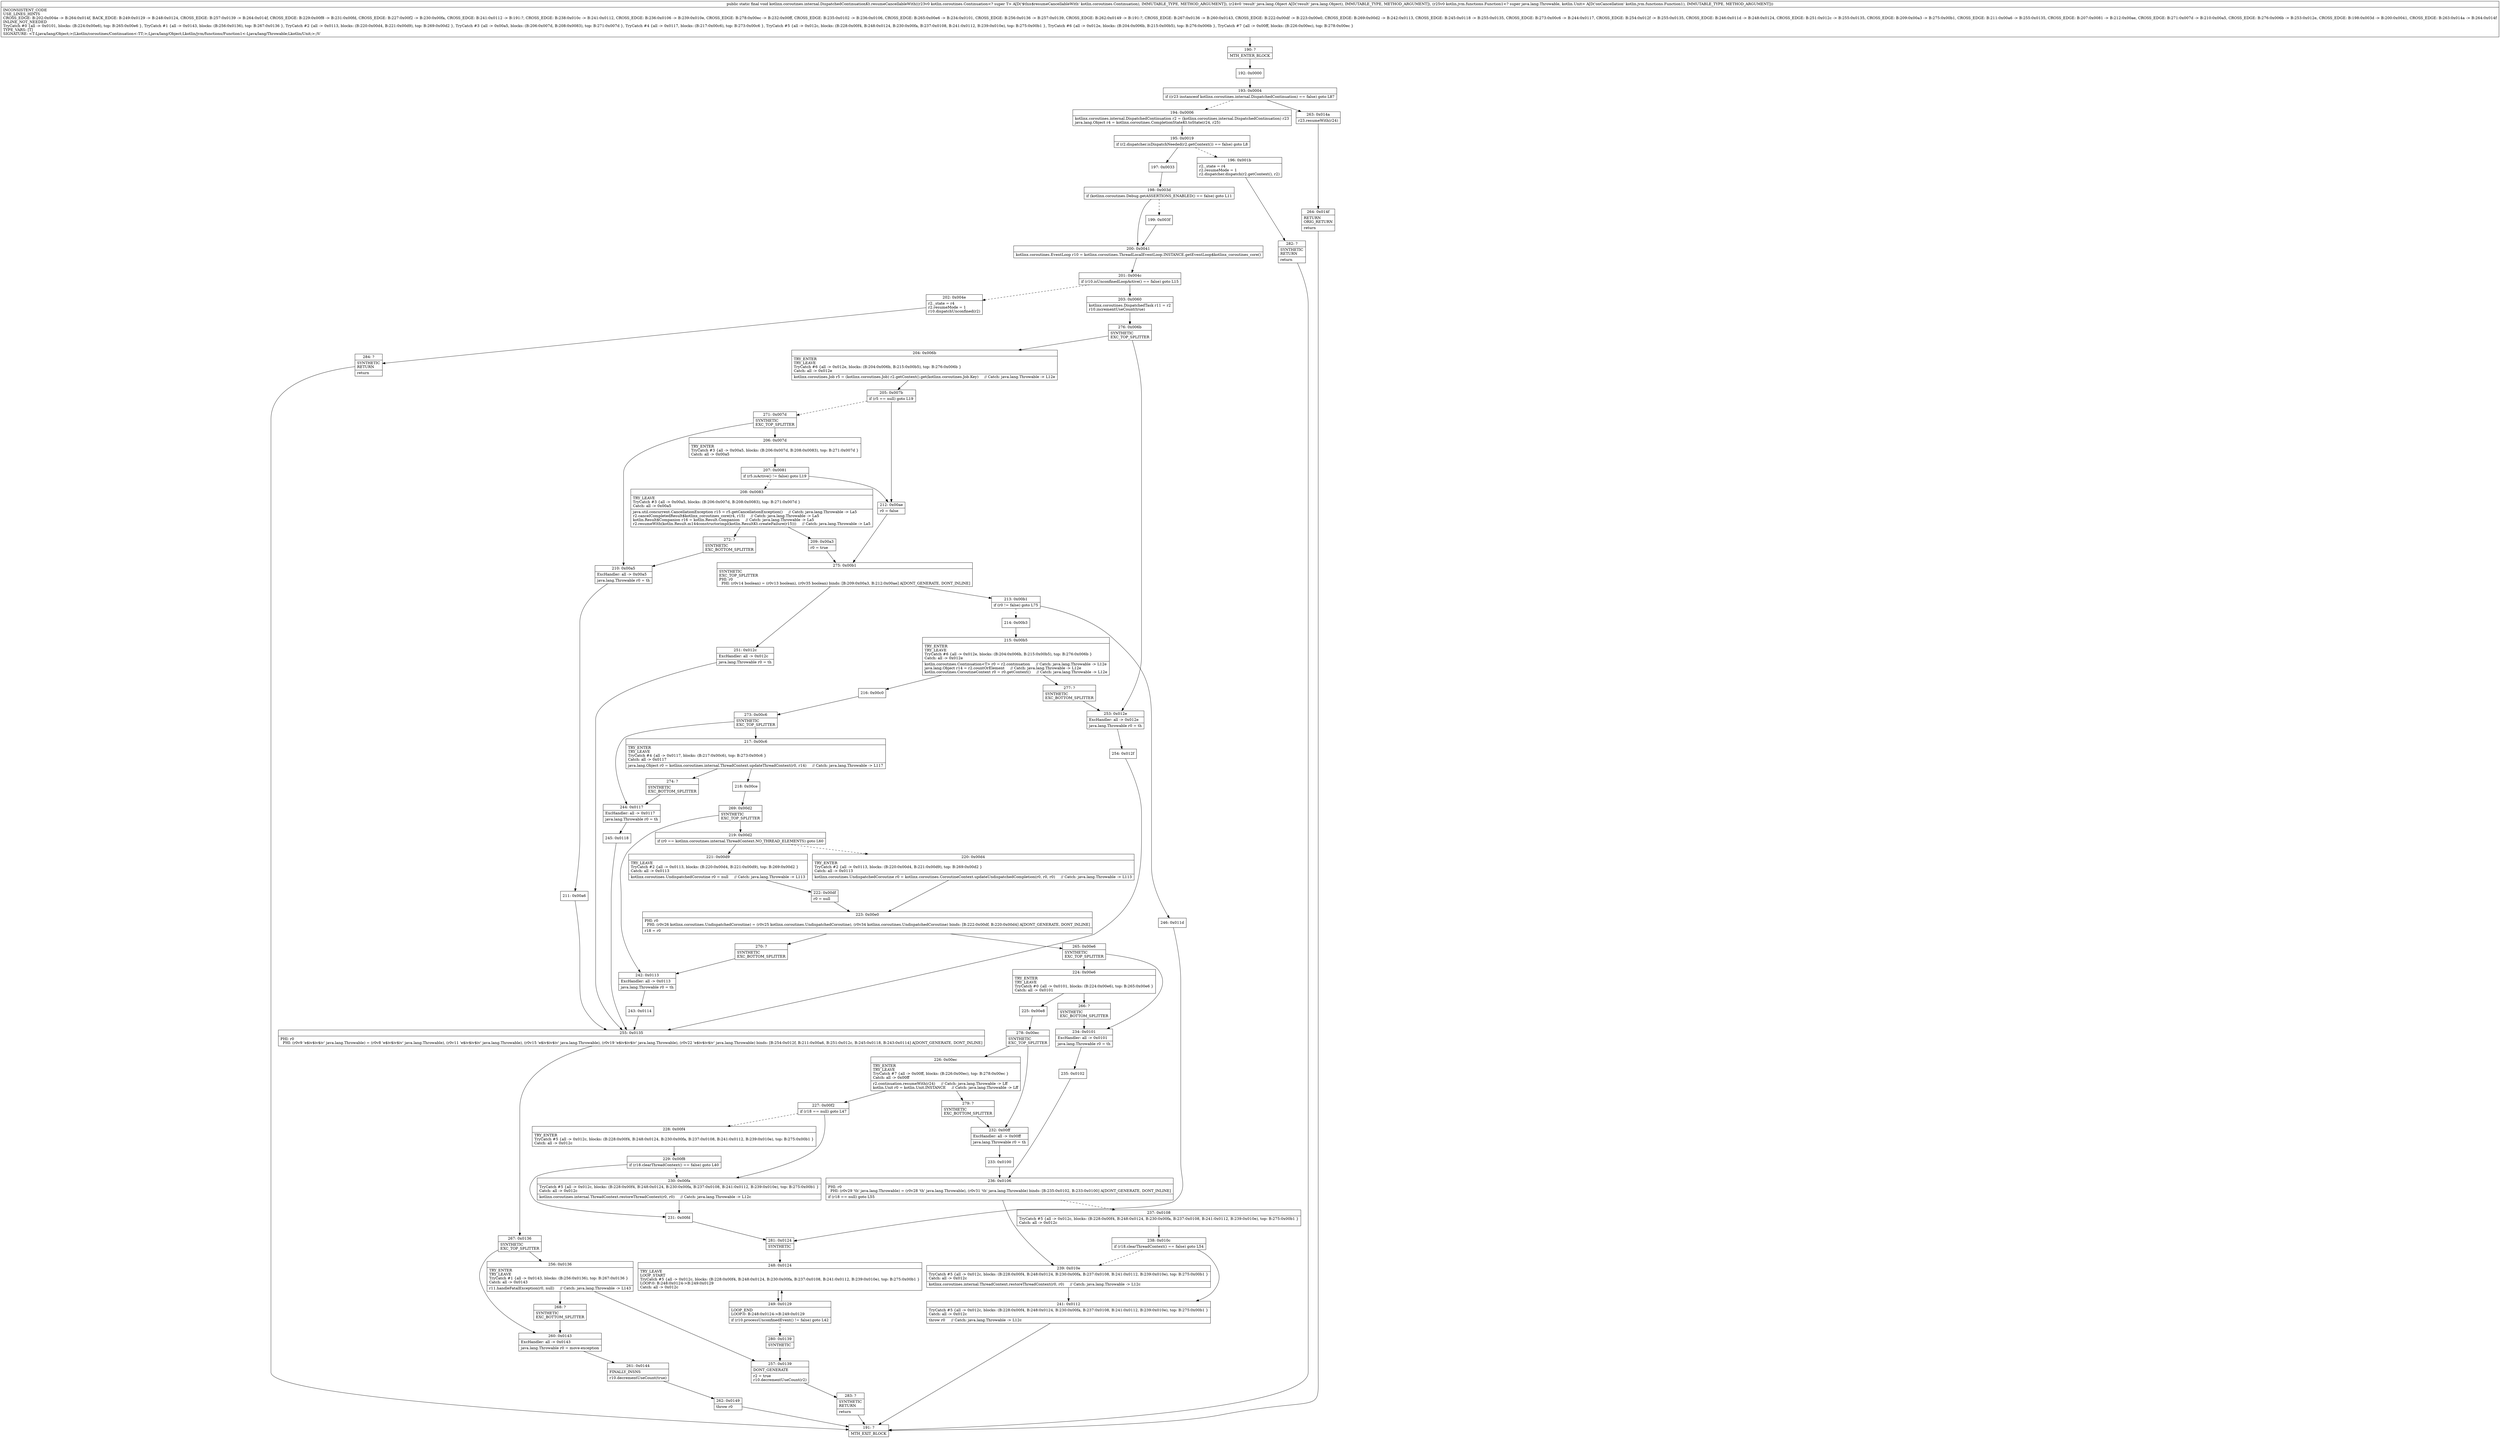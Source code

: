 digraph "CFG forkotlinx.coroutines.internal.DispatchedContinuationKt.resumeCancellableWith(Lkotlin\/coroutines\/Continuation;Ljava\/lang\/Object;Lkotlin\/jvm\/functions\/Function1;)V" {
Node_190 [shape=record,label="{190\:\ ?|MTH_ENTER_BLOCK\l}"];
Node_192 [shape=record,label="{192\:\ 0x0000}"];
Node_193 [shape=record,label="{193\:\ 0x0004|if ((r23 instanceof kotlinx.coroutines.internal.DispatchedContinuation) == false) goto L87\l}"];
Node_194 [shape=record,label="{194\:\ 0x0006|kotlinx.coroutines.internal.DispatchedContinuation r2 = (kotlinx.coroutines.internal.DispatchedContinuation) r23\ljava.lang.Object r4 = kotlinx.coroutines.CompletionStateKt.toState(r24, r25)\l}"];
Node_195 [shape=record,label="{195\:\ 0x0019|if (r2.dispatcher.isDispatchNeeded(r2.getContext()) == false) goto L8\l}"];
Node_196 [shape=record,label="{196\:\ 0x001b|r2._state = r4\lr2.resumeMode = 1\lr2.dispatcher.dispatch(r2.getContext(), r2)\l}"];
Node_282 [shape=record,label="{282\:\ ?|SYNTHETIC\lRETURN\l|return\l}"];
Node_191 [shape=record,label="{191\:\ ?|MTH_EXIT_BLOCK\l}"];
Node_197 [shape=record,label="{197\:\ 0x0033}"];
Node_198 [shape=record,label="{198\:\ 0x003d|if (kotlinx.coroutines.Debug.getASSERTIONS_ENABLED() == false) goto L11\l}"];
Node_199 [shape=record,label="{199\:\ 0x003f}"];
Node_200 [shape=record,label="{200\:\ 0x0041|kotlinx.coroutines.EventLoop r10 = kotlinx.coroutines.ThreadLocalEventLoop.INSTANCE.getEventLoop$kotlinx_coroutines_core()\l}"];
Node_201 [shape=record,label="{201\:\ 0x004c|if (r10.isUnconfinedLoopActive() == false) goto L15\l}"];
Node_202 [shape=record,label="{202\:\ 0x004e|r2._state = r4\lr2.resumeMode = 1\lr10.dispatchUnconfined(r2)\l}"];
Node_284 [shape=record,label="{284\:\ ?|SYNTHETIC\lRETURN\l|return\l}"];
Node_203 [shape=record,label="{203\:\ 0x0060|kotlinx.coroutines.DispatchedTask r11 = r2\lr10.incrementUseCount(true)\l}"];
Node_276 [shape=record,label="{276\:\ 0x006b|SYNTHETIC\lEXC_TOP_SPLITTER\l}"];
Node_204 [shape=record,label="{204\:\ 0x006b|TRY_ENTER\lTRY_LEAVE\lTryCatch #6 \{all \-\> 0x012e, blocks: (B:204:0x006b, B:215:0x00b5), top: B:276:0x006b \}\lCatch: all \-\> 0x012e\l|kotlinx.coroutines.Job r5 = (kotlinx.coroutines.Job) r2.getContext().get(kotlinx.coroutines.Job.Key)     \/\/ Catch: java.lang.Throwable \-\> L12e\l}"];
Node_205 [shape=record,label="{205\:\ 0x007b|if (r5 == null) goto L19\l}"];
Node_212 [shape=record,label="{212\:\ 0x00ae|r0 = false\l}"];
Node_275 [shape=record,label="{275\:\ 0x00b1|SYNTHETIC\lEXC_TOP_SPLITTER\lPHI: r0 \l  PHI: (r0v14 boolean) = (r0v13 boolean), (r0v35 boolean) binds: [B:209:0x00a3, B:212:0x00ae] A[DONT_GENERATE, DONT_INLINE]\l}"];
Node_213 [shape=record,label="{213\:\ 0x00b1|if (r0 != false) goto L75\l}"];
Node_214 [shape=record,label="{214\:\ 0x00b3}"];
Node_215 [shape=record,label="{215\:\ 0x00b5|TRY_ENTER\lTRY_LEAVE\lTryCatch #6 \{all \-\> 0x012e, blocks: (B:204:0x006b, B:215:0x00b5), top: B:276:0x006b \}\lCatch: all \-\> 0x012e\l|kotlin.coroutines.Continuation\<T\> r0 = r2.continuation     \/\/ Catch: java.lang.Throwable \-\> L12e\ljava.lang.Object r14 = r2.countOrElement     \/\/ Catch: java.lang.Throwable \-\> L12e\lkotlin.coroutines.CoroutineContext r0 = r0.getContext()     \/\/ Catch: java.lang.Throwable \-\> L12e\l}"];
Node_216 [shape=record,label="{216\:\ 0x00c0}"];
Node_273 [shape=record,label="{273\:\ 0x00c6|SYNTHETIC\lEXC_TOP_SPLITTER\l}"];
Node_217 [shape=record,label="{217\:\ 0x00c6|TRY_ENTER\lTRY_LEAVE\lTryCatch #4 \{all \-\> 0x0117, blocks: (B:217:0x00c6), top: B:273:0x00c6 \}\lCatch: all \-\> 0x0117\l|java.lang.Object r0 = kotlinx.coroutines.internal.ThreadContext.updateThreadContext(r0, r14)     \/\/ Catch: java.lang.Throwable \-\> L117\l}"];
Node_218 [shape=record,label="{218\:\ 0x00ce}"];
Node_269 [shape=record,label="{269\:\ 0x00d2|SYNTHETIC\lEXC_TOP_SPLITTER\l}"];
Node_219 [shape=record,label="{219\:\ 0x00d2|if (r0 == kotlinx.coroutines.internal.ThreadContext.NO_THREAD_ELEMENTS) goto L60\l}"];
Node_220 [shape=record,label="{220\:\ 0x00d4|TRY_ENTER\lTryCatch #2 \{all \-\> 0x0113, blocks: (B:220:0x00d4, B:221:0x00d9), top: B:269:0x00d2 \}\lCatch: all \-\> 0x0113\l|kotlinx.coroutines.UndispatchedCoroutine r0 = kotlinx.coroutines.CoroutineContext.updateUndispatchedCompletion(r0, r0, r0)     \/\/ Catch: java.lang.Throwable \-\> L113\l}"];
Node_223 [shape=record,label="{223\:\ 0x00e0|PHI: r0 \l  PHI: (r0v26 kotlinx.coroutines.UndispatchedCoroutine) = (r0v25 kotlinx.coroutines.UndispatchedCoroutine), (r0v34 kotlinx.coroutines.UndispatchedCoroutine) binds: [B:222:0x00df, B:220:0x00d4] A[DONT_GENERATE, DONT_INLINE]\l|r18 = r0\l}"];
Node_265 [shape=record,label="{265\:\ 0x00e6|SYNTHETIC\lEXC_TOP_SPLITTER\l}"];
Node_224 [shape=record,label="{224\:\ 0x00e6|TRY_ENTER\lTRY_LEAVE\lTryCatch #0 \{all \-\> 0x0101, blocks: (B:224:0x00e6), top: B:265:0x00e6 \}\lCatch: all \-\> 0x0101\l}"];
Node_225 [shape=record,label="{225\:\ 0x00e8}"];
Node_278 [shape=record,label="{278\:\ 0x00ec|SYNTHETIC\lEXC_TOP_SPLITTER\l}"];
Node_226 [shape=record,label="{226\:\ 0x00ec|TRY_ENTER\lTRY_LEAVE\lTryCatch #7 \{all \-\> 0x00ff, blocks: (B:226:0x00ec), top: B:278:0x00ec \}\lCatch: all \-\> 0x00ff\l|r2.continuation.resumeWith(r24)     \/\/ Catch: java.lang.Throwable \-\> Lff\lkotlin.Unit r0 = kotlin.Unit.INSTANCE     \/\/ Catch: java.lang.Throwable \-\> Lff\l}"];
Node_227 [shape=record,label="{227\:\ 0x00f2|if (r18 == null) goto L47\l}"];
Node_228 [shape=record,label="{228\:\ 0x00f4|TRY_ENTER\lTryCatch #5 \{all \-\> 0x012c, blocks: (B:228:0x00f4, B:248:0x0124, B:230:0x00fa, B:237:0x0108, B:241:0x0112, B:239:0x010e), top: B:275:0x00b1 \}\lCatch: all \-\> 0x012c\l}"];
Node_229 [shape=record,label="{229\:\ 0x00f8|if (r18.clearThreadContext() == false) goto L40\l}"];
Node_231 [shape=record,label="{231\:\ 0x00fd}"];
Node_281 [shape=record,label="{281\:\ 0x0124|SYNTHETIC\l}"];
Node_248 [shape=record,label="{248\:\ 0x0124|TRY_LEAVE\lLOOP_START\lTryCatch #5 \{all \-\> 0x012c, blocks: (B:228:0x00f4, B:248:0x0124, B:230:0x00fa, B:237:0x0108, B:241:0x0112, B:239:0x010e), top: B:275:0x00b1 \}\lLOOP:0: B:248:0x0124\-\>B:249:0x0129\lCatch: all \-\> 0x012c\l}"];
Node_249 [shape=record,label="{249\:\ 0x0129|LOOP_END\lLOOP:0: B:248:0x0124\-\>B:249:0x0129\l|if (r10.processUnconfinedEvent() != false) goto L42\l}"];
Node_280 [shape=record,label="{280\:\ 0x0139|SYNTHETIC\l}"];
Node_257 [shape=record,label="{257\:\ 0x0139|DONT_GENERATE\l|r2 = true\lr10.decrementUseCount(r2)\l}"];
Node_283 [shape=record,label="{283\:\ ?|SYNTHETIC\lRETURN\l|return\l}"];
Node_230 [shape=record,label="{230\:\ 0x00fa|TryCatch #5 \{all \-\> 0x012c, blocks: (B:228:0x00f4, B:248:0x0124, B:230:0x00fa, B:237:0x0108, B:241:0x0112, B:239:0x010e), top: B:275:0x00b1 \}\lCatch: all \-\> 0x012c\l|kotlinx.coroutines.internal.ThreadContext.restoreThreadContext(r0, r0)     \/\/ Catch: java.lang.Throwable \-\> L12c\l}"];
Node_279 [shape=record,label="{279\:\ ?|SYNTHETIC\lEXC_BOTTOM_SPLITTER\l}"];
Node_232 [shape=record,label="{232\:\ 0x00ff|ExcHandler: all \-\> 0x00ff\l|java.lang.Throwable r0 = th\l}"];
Node_233 [shape=record,label="{233\:\ 0x0100}"];
Node_236 [shape=record,label="{236\:\ 0x0106|PHI: r0 \l  PHI: (r0v29 'th' java.lang.Throwable) = (r0v28 'th' java.lang.Throwable), (r0v31 'th' java.lang.Throwable) binds: [B:235:0x0102, B:233:0x0100] A[DONT_GENERATE, DONT_INLINE]\l|if (r18 == null) goto L55\l}"];
Node_237 [shape=record,label="{237\:\ 0x0108|TryCatch #5 \{all \-\> 0x012c, blocks: (B:228:0x00f4, B:248:0x0124, B:230:0x00fa, B:237:0x0108, B:241:0x0112, B:239:0x010e), top: B:275:0x00b1 \}\lCatch: all \-\> 0x012c\l}"];
Node_238 [shape=record,label="{238\:\ 0x010c|if (r18.clearThreadContext() == false) goto L54\l}"];
Node_241 [shape=record,label="{241\:\ 0x0112|TryCatch #5 \{all \-\> 0x012c, blocks: (B:228:0x00f4, B:248:0x0124, B:230:0x00fa, B:237:0x0108, B:241:0x0112, B:239:0x010e), top: B:275:0x00b1 \}\lCatch: all \-\> 0x012c\l|throw r0     \/\/ Catch: java.lang.Throwable \-\> L12c\l}"];
Node_239 [shape=record,label="{239\:\ 0x010e|TryCatch #5 \{all \-\> 0x012c, blocks: (B:228:0x00f4, B:248:0x0124, B:230:0x00fa, B:237:0x0108, B:241:0x0112, B:239:0x010e), top: B:275:0x00b1 \}\lCatch: all \-\> 0x012c\l|kotlinx.coroutines.internal.ThreadContext.restoreThreadContext(r0, r0)     \/\/ Catch: java.lang.Throwable \-\> L12c\l}"];
Node_266 [shape=record,label="{266\:\ ?|SYNTHETIC\lEXC_BOTTOM_SPLITTER\l}"];
Node_234 [shape=record,label="{234\:\ 0x0101|ExcHandler: all \-\> 0x0101\l|java.lang.Throwable r0 = th\l}"];
Node_235 [shape=record,label="{235\:\ 0x0102}"];
Node_270 [shape=record,label="{270\:\ ?|SYNTHETIC\lEXC_BOTTOM_SPLITTER\l}"];
Node_221 [shape=record,label="{221\:\ 0x00d9|TRY_LEAVE\lTryCatch #2 \{all \-\> 0x0113, blocks: (B:220:0x00d4, B:221:0x00d9), top: B:269:0x00d2 \}\lCatch: all \-\> 0x0113\l|kotlinx.coroutines.UndispatchedCoroutine r0 = null     \/\/ Catch: java.lang.Throwable \-\> L113\l}"];
Node_222 [shape=record,label="{222\:\ 0x00df|r0 = null\l}"];
Node_242 [shape=record,label="{242\:\ 0x0113|ExcHandler: all \-\> 0x0113\l|java.lang.Throwable r0 = th\l}"];
Node_243 [shape=record,label="{243\:\ 0x0114}"];
Node_255 [shape=record,label="{255\:\ 0x0135|PHI: r0 \l  PHI: (r0v9 'e$iv$iv$iv' java.lang.Throwable) = (r0v8 'e$iv$iv$iv' java.lang.Throwable), (r0v11 'e$iv$iv$iv' java.lang.Throwable), (r0v15 'e$iv$iv$iv' java.lang.Throwable), (r0v19 'e$iv$iv$iv' java.lang.Throwable), (r0v22 'e$iv$iv$iv' java.lang.Throwable) binds: [B:254:0x012f, B:211:0x00a6, B:251:0x012c, B:245:0x0118, B:243:0x0114] A[DONT_GENERATE, DONT_INLINE]\l}"];
Node_267 [shape=record,label="{267\:\ 0x0136|SYNTHETIC\lEXC_TOP_SPLITTER\l}"];
Node_256 [shape=record,label="{256\:\ 0x0136|TRY_ENTER\lTRY_LEAVE\lTryCatch #1 \{all \-\> 0x0143, blocks: (B:256:0x0136), top: B:267:0x0136 \}\lCatch: all \-\> 0x0143\l|r11.handleFatalException(r0, null)     \/\/ Catch: java.lang.Throwable \-\> L143\l}"];
Node_268 [shape=record,label="{268\:\ ?|SYNTHETIC\lEXC_BOTTOM_SPLITTER\l}"];
Node_260 [shape=record,label="{260\:\ 0x0143|ExcHandler: all \-\> 0x0143\l|java.lang.Throwable r0 = move\-exception\l}"];
Node_261 [shape=record,label="{261\:\ 0x0144|FINALLY_INSNS\l|r10.decrementUseCount(true)\l}"];
Node_262 [shape=record,label="{262\:\ 0x0149|throw r0\l}"];
Node_274 [shape=record,label="{274\:\ ?|SYNTHETIC\lEXC_BOTTOM_SPLITTER\l}"];
Node_244 [shape=record,label="{244\:\ 0x0117|ExcHandler: all \-\> 0x0117\l|java.lang.Throwable r0 = th\l}"];
Node_245 [shape=record,label="{245\:\ 0x0118}"];
Node_277 [shape=record,label="{277\:\ ?|SYNTHETIC\lEXC_BOTTOM_SPLITTER\l}"];
Node_246 [shape=record,label="{246\:\ 0x011d}"];
Node_251 [shape=record,label="{251\:\ 0x012c|ExcHandler: all \-\> 0x012c\l|java.lang.Throwable r0 = th\l}"];
Node_271 [shape=record,label="{271\:\ 0x007d|SYNTHETIC\lEXC_TOP_SPLITTER\l}"];
Node_206 [shape=record,label="{206\:\ 0x007d|TRY_ENTER\lTryCatch #3 \{all \-\> 0x00a5, blocks: (B:206:0x007d, B:208:0x0083), top: B:271:0x007d \}\lCatch: all \-\> 0x00a5\l}"];
Node_207 [shape=record,label="{207\:\ 0x0081|if (r5.isActive() != false) goto L19\l}"];
Node_208 [shape=record,label="{208\:\ 0x0083|TRY_LEAVE\lTryCatch #3 \{all \-\> 0x00a5, blocks: (B:206:0x007d, B:208:0x0083), top: B:271:0x007d \}\lCatch: all \-\> 0x00a5\l|java.util.concurrent.CancellationException r15 = r5.getCancellationException()     \/\/ Catch: java.lang.Throwable \-\> La5\lr2.cancelCompletedResult$kotlinx_coroutines_core(r4, r15)     \/\/ Catch: java.lang.Throwable \-\> La5\lkotlin.Result$Companion r16 = kotlin.Result.Companion     \/\/ Catch: java.lang.Throwable \-\> La5\lr2.resumeWith(kotlin.Result.m144constructorimpl(kotlin.ResultKt.createFailure(r15)))     \/\/ Catch: java.lang.Throwable \-\> La5\l}"];
Node_209 [shape=record,label="{209\:\ 0x00a3|r0 = true\l}"];
Node_272 [shape=record,label="{272\:\ ?|SYNTHETIC\lEXC_BOTTOM_SPLITTER\l}"];
Node_210 [shape=record,label="{210\:\ 0x00a5|ExcHandler: all \-\> 0x00a5\l|java.lang.Throwable r0 = th\l}"];
Node_211 [shape=record,label="{211\:\ 0x00a6}"];
Node_253 [shape=record,label="{253\:\ 0x012e|ExcHandler: all \-\> 0x012e\l|java.lang.Throwable r0 = th\l}"];
Node_254 [shape=record,label="{254\:\ 0x012f}"];
Node_263 [shape=record,label="{263\:\ 0x014a|r23.resumeWith(r24)\l}"];
Node_264 [shape=record,label="{264\:\ 0x014f|RETURN\lORIG_RETURN\l|return\l}"];
MethodNode[shape=record,label="{public static final void kotlinx.coroutines.internal.DispatchedContinuationKt.resumeCancellableWith((r23v0 kotlin.coroutines.Continuation\<? super T\> A[D('$this$resumeCancellableWith' kotlin.coroutines.Continuation), IMMUTABLE_TYPE, METHOD_ARGUMENT]), (r24v0 'result' java.lang.Object A[D('result' java.lang.Object), IMMUTABLE_TYPE, METHOD_ARGUMENT]), (r25v0 kotlin.jvm.functions.Function1\<? super java.lang.Throwable, kotlin.Unit\> A[D('onCancellation' kotlin.jvm.functions.Function1), IMMUTABLE_TYPE, METHOD_ARGUMENT]))  | INCONSISTENT_CODE\lUSE_LINES_HINTS\lCROSS_EDGE: B:202:0x004e \-\> B:264:0x014f, BACK_EDGE: B:249:0x0129 \-\> B:248:0x0124, CROSS_EDGE: B:257:0x0139 \-\> B:264:0x014f, CROSS_EDGE: B:229:0x00f8 \-\> B:231:0x00fd, CROSS_EDGE: B:227:0x00f2 \-\> B:230:0x00fa, CROSS_EDGE: B:241:0x0112 \-\> B:191:?, CROSS_EDGE: B:238:0x010c \-\> B:241:0x0112, CROSS_EDGE: B:236:0x0106 \-\> B:239:0x010e, CROSS_EDGE: B:278:0x00ec \-\> B:232:0x00ff, CROSS_EDGE: B:235:0x0102 \-\> B:236:0x0106, CROSS_EDGE: B:265:0x00e6 \-\> B:234:0x0101, CROSS_EDGE: B:256:0x0136 \-\> B:257:0x0139, CROSS_EDGE: B:262:0x0149 \-\> B:191:?, CROSS_EDGE: B:267:0x0136 \-\> B:260:0x0143, CROSS_EDGE: B:222:0x00df \-\> B:223:0x00e0, CROSS_EDGE: B:269:0x00d2 \-\> B:242:0x0113, CROSS_EDGE: B:245:0x0118 \-\> B:255:0x0135, CROSS_EDGE: B:273:0x00c6 \-\> B:244:0x0117, CROSS_EDGE: B:254:0x012f \-\> B:255:0x0135, CROSS_EDGE: B:246:0x011d \-\> B:248:0x0124, CROSS_EDGE: B:251:0x012c \-\> B:255:0x0135, CROSS_EDGE: B:209:0x00a3 \-\> B:275:0x00b1, CROSS_EDGE: B:211:0x00a6 \-\> B:255:0x0135, CROSS_EDGE: B:207:0x0081 \-\> B:212:0x00ae, CROSS_EDGE: B:271:0x007d \-\> B:210:0x00a5, CROSS_EDGE: B:276:0x006b \-\> B:253:0x012e, CROSS_EDGE: B:198:0x003d \-\> B:200:0x0041, CROSS_EDGE: B:263:0x014a \-\> B:264:0x014f\lINLINE_NOT_NEEDED\lTryCatch #0 \{all \-\> 0x0101, blocks: (B:224:0x00e6), top: B:265:0x00e6 \}, TryCatch #1 \{all \-\> 0x0143, blocks: (B:256:0x0136), top: B:267:0x0136 \}, TryCatch #2 \{all \-\> 0x0113, blocks: (B:220:0x00d4, B:221:0x00d9), top: B:269:0x00d2 \}, TryCatch #3 \{all \-\> 0x00a5, blocks: (B:206:0x007d, B:208:0x0083), top: B:271:0x007d \}, TryCatch #4 \{all \-\> 0x0117, blocks: (B:217:0x00c6), top: B:273:0x00c6 \}, TryCatch #5 \{all \-\> 0x012c, blocks: (B:228:0x00f4, B:248:0x0124, B:230:0x00fa, B:237:0x0108, B:241:0x0112, B:239:0x010e), top: B:275:0x00b1 \}, TryCatch #6 \{all \-\> 0x012e, blocks: (B:204:0x006b, B:215:0x00b5), top: B:276:0x006b \}, TryCatch #7 \{all \-\> 0x00ff, blocks: (B:226:0x00ec), top: B:278:0x00ec \}\lTYPE_VARS: [T]\lSIGNATURE: \<T:Ljava\/lang\/Object;\>(Lkotlin\/coroutines\/Continuation\<\-TT;\>;Ljava\/lang\/Object;Lkotlin\/jvm\/functions\/Function1\<\-Ljava\/lang\/Throwable;Lkotlin\/Unit;\>;)V\l}"];
MethodNode -> Node_190;Node_190 -> Node_192;
Node_192 -> Node_193;
Node_193 -> Node_194[style=dashed];
Node_193 -> Node_263;
Node_194 -> Node_195;
Node_195 -> Node_196[style=dashed];
Node_195 -> Node_197;
Node_196 -> Node_282;
Node_282 -> Node_191;
Node_197 -> Node_198;
Node_198 -> Node_199[style=dashed];
Node_198 -> Node_200;
Node_199 -> Node_200;
Node_200 -> Node_201;
Node_201 -> Node_202[style=dashed];
Node_201 -> Node_203;
Node_202 -> Node_284;
Node_284 -> Node_191;
Node_203 -> Node_276;
Node_276 -> Node_204;
Node_276 -> Node_253;
Node_204 -> Node_205;
Node_205 -> Node_212;
Node_205 -> Node_271[style=dashed];
Node_212 -> Node_275;
Node_275 -> Node_213;
Node_275 -> Node_251;
Node_213 -> Node_214[style=dashed];
Node_213 -> Node_246;
Node_214 -> Node_215;
Node_215 -> Node_216;
Node_215 -> Node_277;
Node_216 -> Node_273;
Node_273 -> Node_217;
Node_273 -> Node_244;
Node_217 -> Node_218;
Node_217 -> Node_274;
Node_218 -> Node_269;
Node_269 -> Node_219;
Node_269 -> Node_242;
Node_219 -> Node_220[style=dashed];
Node_219 -> Node_221;
Node_220 -> Node_223;
Node_223 -> Node_265;
Node_223 -> Node_270;
Node_265 -> Node_224;
Node_265 -> Node_234;
Node_224 -> Node_225;
Node_224 -> Node_266;
Node_225 -> Node_278;
Node_278 -> Node_226;
Node_278 -> Node_232;
Node_226 -> Node_227;
Node_226 -> Node_279;
Node_227 -> Node_228[style=dashed];
Node_227 -> Node_230;
Node_228 -> Node_229;
Node_229 -> Node_230[style=dashed];
Node_229 -> Node_231;
Node_231 -> Node_281;
Node_281 -> Node_248;
Node_248 -> Node_249;
Node_249 -> Node_248;
Node_249 -> Node_280[style=dashed];
Node_280 -> Node_257;
Node_257 -> Node_283;
Node_283 -> Node_191;
Node_230 -> Node_231;
Node_279 -> Node_232;
Node_232 -> Node_233;
Node_233 -> Node_236;
Node_236 -> Node_237[style=dashed];
Node_236 -> Node_239;
Node_237 -> Node_238;
Node_238 -> Node_239[style=dashed];
Node_238 -> Node_241;
Node_241 -> Node_191;
Node_239 -> Node_241;
Node_266 -> Node_234;
Node_234 -> Node_235;
Node_235 -> Node_236;
Node_270 -> Node_242;
Node_221 -> Node_222;
Node_222 -> Node_223;
Node_242 -> Node_243;
Node_243 -> Node_255;
Node_255 -> Node_267;
Node_267 -> Node_256;
Node_267 -> Node_260;
Node_256 -> Node_257;
Node_256 -> Node_268;
Node_268 -> Node_260;
Node_260 -> Node_261;
Node_261 -> Node_262;
Node_262 -> Node_191;
Node_274 -> Node_244;
Node_244 -> Node_245;
Node_245 -> Node_255;
Node_277 -> Node_253;
Node_246 -> Node_281;
Node_251 -> Node_255;
Node_271 -> Node_206;
Node_271 -> Node_210;
Node_206 -> Node_207;
Node_207 -> Node_208[style=dashed];
Node_207 -> Node_212;
Node_208 -> Node_209;
Node_208 -> Node_272;
Node_209 -> Node_275;
Node_272 -> Node_210;
Node_210 -> Node_211;
Node_211 -> Node_255;
Node_253 -> Node_254;
Node_254 -> Node_255;
Node_263 -> Node_264;
Node_264 -> Node_191;
}

